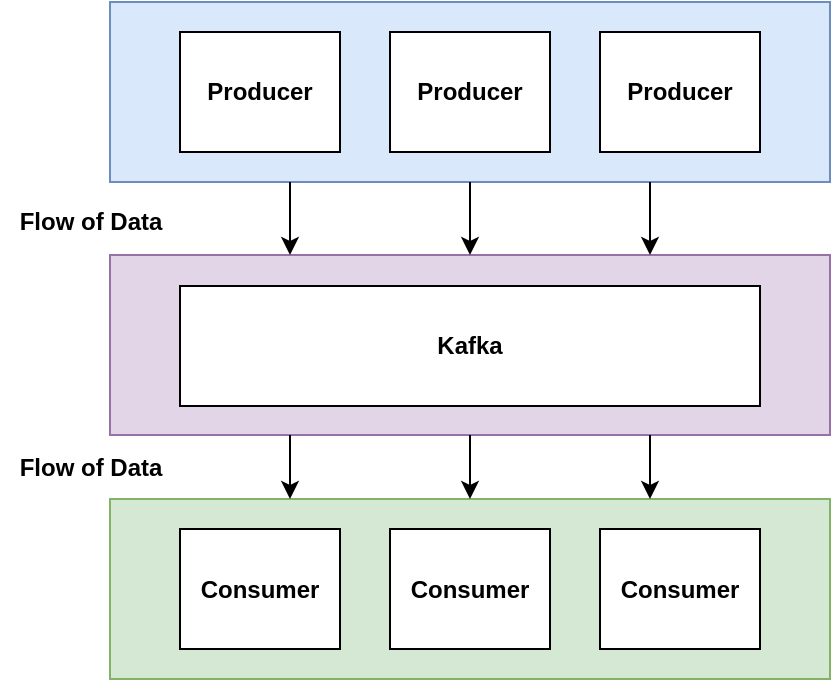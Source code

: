 <mxfile version="10.9.4" type="github"><diagram id="I76uph7SiMjnPZxbAcVE" name="Page-1"><mxGraphModel dx="1186" dy="663" grid="1" gridSize="10" guides="1" tooltips="1" connect="1" arrows="1" fold="1" page="1" pageScale="1" pageWidth="850" pageHeight="1100" math="0" shadow="0"><root><mxCell id="0"/><mxCell id="1" parent="0"/><mxCell id="lOx3Z8UbXJG36ZmUuust-1" value="" style="rounded=0;whiteSpace=wrap;html=1;fillColor=#d5e8d4;strokeColor=#82b366;" vertex="1" parent="1"><mxGeometry x="265" y="278.5" width="360" height="90" as="geometry"/></mxCell><mxCell id="lOx3Z8UbXJG36ZmUuust-2" value="" style="rounded=0;whiteSpace=wrap;html=1;fillColor=#dae8fc;strokeColor=#6c8ebf;" vertex="1" parent="1"><mxGeometry x="265" y="30" width="360" height="90" as="geometry"/></mxCell><mxCell id="lOx3Z8UbXJG36ZmUuust-3" value="" style="rounded=0;whiteSpace=wrap;html=1;fillColor=#e1d5e7;strokeColor=#9673a6;" vertex="1" parent="1"><mxGeometry x="265" y="156.5" width="360" height="90" as="geometry"/></mxCell><mxCell id="lOx3Z8UbXJG36ZmUuust-4" value="&lt;b&gt;Producer&lt;/b&gt;" style="rounded=0;whiteSpace=wrap;html=1;" vertex="1" parent="1"><mxGeometry x="300" y="45" width="80" height="60" as="geometry"/></mxCell><mxCell id="lOx3Z8UbXJG36ZmUuust-5" value="" style="edgeStyle=orthogonalEdgeStyle;rounded=0;orthogonalLoop=1;jettySize=auto;html=1;entryX=0.5;entryY=0;entryDx=0;entryDy=0;exitX=0.5;exitY=1;exitDx=0;exitDy=0;" edge="1" parent="1" source="lOx3Z8UbXJG36ZmUuust-2" target="lOx3Z8UbXJG36ZmUuust-3"><mxGeometry relative="1" as="geometry"><mxPoint x="445" y="130" as="sourcePoint"/><mxPoint x="445" y="150" as="targetPoint"/></mxGeometry></mxCell><mxCell id="lOx3Z8UbXJG36ZmUuust-6" value="&lt;b&gt;Producer&lt;/b&gt;" style="rounded=0;whiteSpace=wrap;html=1;" vertex="1" parent="1"><mxGeometry x="405" y="45" width="80" height="60" as="geometry"/></mxCell><mxCell id="lOx3Z8UbXJG36ZmUuust-7" value="&lt;b&gt;Producer&lt;/b&gt;" style="rounded=0;whiteSpace=wrap;html=1;" vertex="1" parent="1"><mxGeometry x="510" y="45" width="80" height="60" as="geometry"/></mxCell><mxCell id="lOx3Z8UbXJG36ZmUuust-8" value="&lt;b&gt;Consumer&lt;/b&gt;" style="rounded=0;whiteSpace=wrap;html=1;" vertex="1" parent="1"><mxGeometry x="300" y="293.5" width="80" height="60" as="geometry"/></mxCell><mxCell id="lOx3Z8UbXJG36ZmUuust-9" value="&lt;b&gt;Consumer&lt;/b&gt;" style="rounded=0;whiteSpace=wrap;html=1;" vertex="1" parent="1"><mxGeometry x="405" y="293.5" width="80" height="60" as="geometry"/></mxCell><mxCell id="lOx3Z8UbXJG36ZmUuust-10" value="&lt;b&gt;Consumer&lt;/b&gt;" style="rounded=0;whiteSpace=wrap;html=1;" vertex="1" parent="1"><mxGeometry x="510" y="293.5" width="80" height="60" as="geometry"/></mxCell><mxCell id="lOx3Z8UbXJG36ZmUuust-11" value="&lt;b&gt;Kafka&lt;/b&gt;" style="rounded=0;whiteSpace=wrap;html=1;" vertex="1" parent="1"><mxGeometry x="300" y="172" width="290" height="60" as="geometry"/></mxCell><mxCell id="lOx3Z8UbXJG36ZmUuust-12" value="" style="endArrow=classic;html=1;exitX=0.25;exitY=1;exitDx=0;exitDy=0;entryX=0.25;entryY=0;entryDx=0;entryDy=0;" edge="1" parent="1" source="lOx3Z8UbXJG36ZmUuust-2" target="lOx3Z8UbXJG36ZmUuust-3"><mxGeometry width="50" height="50" relative="1" as="geometry"><mxPoint x="270" y="400" as="sourcePoint"/><mxPoint x="350" y="140" as="targetPoint"/></mxGeometry></mxCell><mxCell id="lOx3Z8UbXJG36ZmUuust-13" value="" style="endArrow=classic;html=1;exitX=0.75;exitY=1;exitDx=0;exitDy=0;entryX=0.75;entryY=0;entryDx=0;entryDy=0;" edge="1" parent="1" source="lOx3Z8UbXJG36ZmUuust-2" target="lOx3Z8UbXJG36ZmUuust-3"><mxGeometry width="50" height="50" relative="1" as="geometry"><mxPoint x="270" y="440" as="sourcePoint"/><mxPoint x="320" y="390" as="targetPoint"/></mxGeometry></mxCell><mxCell id="lOx3Z8UbXJG36ZmUuust-14" value="" style="endArrow=classic;html=1;exitX=0.25;exitY=1;exitDx=0;exitDy=0;entryX=0.25;entryY=0;entryDx=0;entryDy=0;" edge="1" parent="1" source="lOx3Z8UbXJG36ZmUuust-3" target="lOx3Z8UbXJG36ZmUuust-1"><mxGeometry width="50" height="50" relative="1" as="geometry"><mxPoint x="270" y="440" as="sourcePoint"/><mxPoint x="320" y="390" as="targetPoint"/></mxGeometry></mxCell><mxCell id="lOx3Z8UbXJG36ZmUuust-15" value="" style="endArrow=classic;html=1;exitX=0.5;exitY=1;exitDx=0;exitDy=0;entryX=0.5;entryY=0;entryDx=0;entryDy=0;" edge="1" parent="1" source="lOx3Z8UbXJG36ZmUuust-3" target="lOx3Z8UbXJG36ZmUuust-1"><mxGeometry width="50" height="50" relative="1" as="geometry"><mxPoint x="270" y="440" as="sourcePoint"/><mxPoint x="320" y="390" as="targetPoint"/></mxGeometry></mxCell><mxCell id="lOx3Z8UbXJG36ZmUuust-16" value="" style="endArrow=classic;html=1;exitX=0.75;exitY=1;exitDx=0;exitDy=0;entryX=0.75;entryY=0;entryDx=0;entryDy=0;" edge="1" parent="1" source="lOx3Z8UbXJG36ZmUuust-3" target="lOx3Z8UbXJG36ZmUuust-1"><mxGeometry width="50" height="50" relative="1" as="geometry"><mxPoint x="270" y="440" as="sourcePoint"/><mxPoint x="320" y="390" as="targetPoint"/></mxGeometry></mxCell><mxCell id="lOx3Z8UbXJG36ZmUuust-17" value="&lt;b&gt;Flow of Data&lt;/b&gt;" style="text;html=1;resizable=0;autosize=1;align=center;verticalAlign=middle;points=[];fillColor=none;strokeColor=none;rounded=0;" vertex="1" parent="1"><mxGeometry x="210" y="130" width="90" height="20" as="geometry"/></mxCell><mxCell id="lOx3Z8UbXJG36ZmUuust-18" value="&lt;b&gt;Flow of Data&lt;/b&gt;" style="text;html=1;resizable=0;autosize=1;align=center;verticalAlign=middle;points=[];fillColor=none;strokeColor=none;rounded=0;" vertex="1" parent="1"><mxGeometry x="210" y="252.5" width="90" height="20" as="geometry"/></mxCell></root></mxGraphModel></diagram></mxfile>
